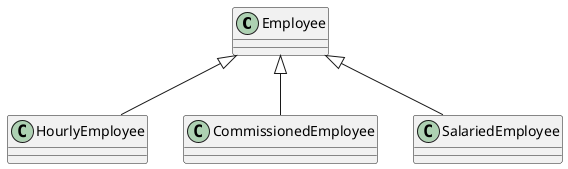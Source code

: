 @startuml

Employee <|-- HourlyEmployee
Employee <|-- CommissionedEmployee
Employee <|-- SalariedEmployee

@enduml